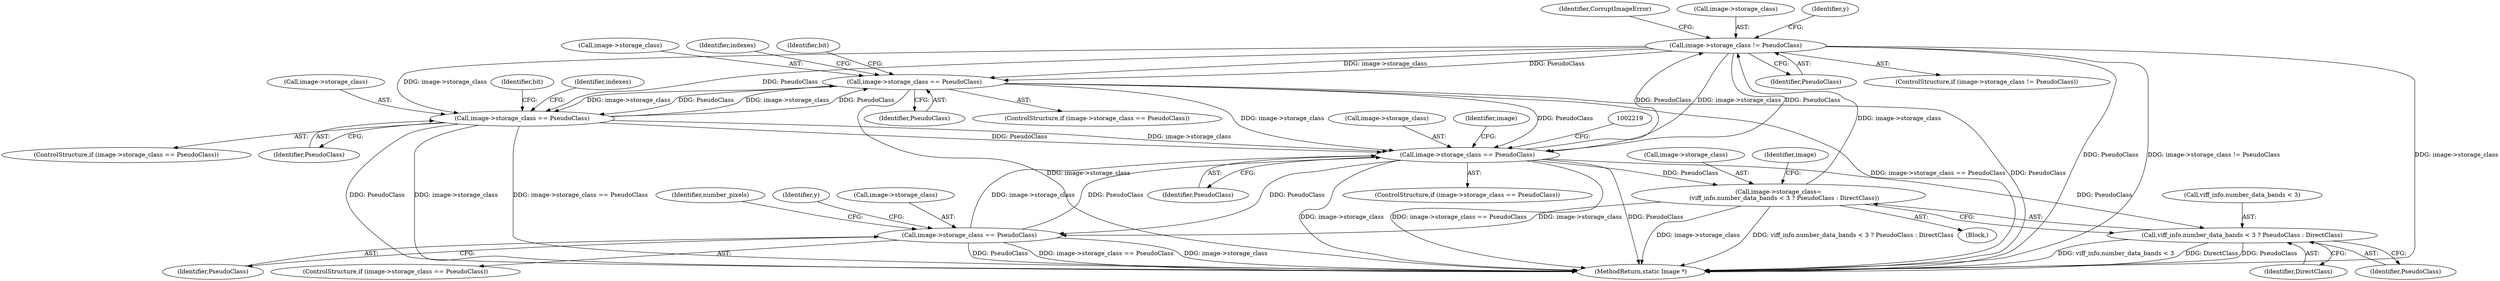 digraph "0_ImageMagick_ca0c886abd6d3ef335eb74150cd23b89ebd17135@pointer" {
"1001680" [label="(Call,image->storage_class != PseudoClass)"];
"1001140" [label="(Call,image->storage_class=\n      (viff_info.number_data_bands < 3 ? PseudoClass : DirectClass))"];
"1002213" [label="(Call,image->storage_class == PseudoClass)"];
"1001789" [label="(Call,image->storage_class == PseudoClass)"];
"1001680" [label="(Call,image->storage_class != PseudoClass)"];
"1001866" [label="(Call,image->storage_class == PseudoClass)"];
"1001914" [label="(Call,image->storage_class == PseudoClass)"];
"1001144" [label="(Call,viff_info.number_data_bands < 3 ? PseudoClass : DirectClass)"];
"1001680" [label="(Call,image->storage_class != PseudoClass)"];
"1001686" [label="(Identifier,CorruptImageError)"];
"1002217" [label="(Identifier,PseudoClass)"];
"1001914" [label="(Call,image->storage_class == PseudoClass)"];
"1001870" [label="(Identifier,PseudoClass)"];
"1001140" [label="(Call,image->storage_class=\n      (viff_info.number_data_bands < 3 ? PseudoClass : DirectClass))"];
"1001793" [label="(Identifier,PseudoClass)"];
"1001873" [label="(Identifier,indexes)"];
"1002010" [label="(Identifier,number_pixels)"];
"1002213" [label="(Call,image->storage_class == PseudoClass)"];
"1001144" [label="(Call,viff_info.number_data_bands < 3 ? PseudoClass : DirectClass)"];
"1001681" [label="(Call,image->storage_class)"];
"1002214" [label="(Call,image->storage_class)"];
"1002330" [label="(MethodReturn,static Image *)"];
"1002212" [label="(ControlStructure,if (image->storage_class == PseudoClass))"];
"1001690" [label="(Identifier,y)"];
"1001141" [label="(Call,image->storage_class)"];
"1001866" [label="(Call,image->storage_class == PseudoClass)"];
"1001921" [label="(Identifier,y)"];
"1001867" [label="(Call,image->storage_class)"];
"1001684" [label="(Identifier,PseudoClass)"];
"1001154" [label="(Identifier,image)"];
"1001679" [label="(ControlStructure,if (image->storage_class != PseudoClass))"];
"1001789" [label="(Call,image->storage_class == PseudoClass)"];
"1001918" [label="(Identifier,PseudoClass)"];
"1001865" [label="(ControlStructure,if (image->storage_class == PseudoClass))"];
"1001788" [label="(ControlStructure,if (image->storage_class == PseudoClass))"];
"1001913" [label="(ControlStructure,if (image->storage_class == PseudoClass))"];
"1001151" [label="(Identifier,DirectClass)"];
"1001796" [label="(Identifier,indexes)"];
"1001915" [label="(Call,image->storage_class)"];
"1000215" [label="(Block,)"];
"1001150" [label="(Identifier,PseudoClass)"];
"1001826" [label="(Identifier,bit)"];
"1001749" [label="(Identifier,bit)"];
"1001790" [label="(Call,image->storage_class)"];
"1001145" [label="(Call,viff_info.number_data_bands < 3)"];
"1002225" [label="(Identifier,image)"];
"1001680" -> "1001679"  [label="AST: "];
"1001680" -> "1001684"  [label="CFG: "];
"1001681" -> "1001680"  [label="AST: "];
"1001684" -> "1001680"  [label="AST: "];
"1001686" -> "1001680"  [label="CFG: "];
"1001690" -> "1001680"  [label="CFG: "];
"1001680" -> "1002330"  [label="DDG: PseudoClass"];
"1001680" -> "1002330"  [label="DDG: image->storage_class != PseudoClass"];
"1001680" -> "1002330"  [label="DDG: image->storage_class"];
"1001140" -> "1001680"  [label="DDG: image->storage_class"];
"1002213" -> "1001680"  [label="DDG: PseudoClass"];
"1001680" -> "1001789"  [label="DDG: image->storage_class"];
"1001680" -> "1001789"  [label="DDG: PseudoClass"];
"1001680" -> "1001866"  [label="DDG: image->storage_class"];
"1001680" -> "1001866"  [label="DDG: PseudoClass"];
"1001680" -> "1002213"  [label="DDG: image->storage_class"];
"1001680" -> "1002213"  [label="DDG: PseudoClass"];
"1001140" -> "1000215"  [label="AST: "];
"1001140" -> "1001144"  [label="CFG: "];
"1001141" -> "1001140"  [label="AST: "];
"1001144" -> "1001140"  [label="AST: "];
"1001154" -> "1001140"  [label="CFG: "];
"1001140" -> "1002330"  [label="DDG: image->storage_class"];
"1001140" -> "1002330"  [label="DDG: viff_info.number_data_bands < 3 ? PseudoClass : DirectClass"];
"1002213" -> "1001140"  [label="DDG: PseudoClass"];
"1001140" -> "1001914"  [label="DDG: image->storage_class"];
"1002213" -> "1002212"  [label="AST: "];
"1002213" -> "1002217"  [label="CFG: "];
"1002214" -> "1002213"  [label="AST: "];
"1002217" -> "1002213"  [label="AST: "];
"1002219" -> "1002213"  [label="CFG: "];
"1002225" -> "1002213"  [label="CFG: "];
"1002213" -> "1002330"  [label="DDG: PseudoClass"];
"1002213" -> "1002330"  [label="DDG: image->storage_class"];
"1002213" -> "1002330"  [label="DDG: image->storage_class == PseudoClass"];
"1002213" -> "1001144"  [label="DDG: PseudoClass"];
"1002213" -> "1001914"  [label="DDG: PseudoClass"];
"1001789" -> "1002213"  [label="DDG: image->storage_class"];
"1001789" -> "1002213"  [label="DDG: PseudoClass"];
"1001866" -> "1002213"  [label="DDG: image->storage_class"];
"1001866" -> "1002213"  [label="DDG: PseudoClass"];
"1001914" -> "1002213"  [label="DDG: image->storage_class"];
"1001914" -> "1002213"  [label="DDG: PseudoClass"];
"1001789" -> "1001788"  [label="AST: "];
"1001789" -> "1001793"  [label="CFG: "];
"1001790" -> "1001789"  [label="AST: "];
"1001793" -> "1001789"  [label="AST: "];
"1001796" -> "1001789"  [label="CFG: "];
"1001749" -> "1001789"  [label="CFG: "];
"1001789" -> "1002330"  [label="DDG: image->storage_class"];
"1001789" -> "1002330"  [label="DDG: image->storage_class == PseudoClass"];
"1001789" -> "1002330"  [label="DDG: PseudoClass"];
"1001866" -> "1001789"  [label="DDG: image->storage_class"];
"1001866" -> "1001789"  [label="DDG: PseudoClass"];
"1001789" -> "1001866"  [label="DDG: image->storage_class"];
"1001789" -> "1001866"  [label="DDG: PseudoClass"];
"1001866" -> "1001865"  [label="AST: "];
"1001866" -> "1001870"  [label="CFG: "];
"1001867" -> "1001866"  [label="AST: "];
"1001870" -> "1001866"  [label="AST: "];
"1001873" -> "1001866"  [label="CFG: "];
"1001826" -> "1001866"  [label="CFG: "];
"1001866" -> "1002330"  [label="DDG: PseudoClass"];
"1001866" -> "1002330"  [label="DDG: image->storage_class"];
"1001866" -> "1002330"  [label="DDG: image->storage_class == PseudoClass"];
"1001914" -> "1001913"  [label="AST: "];
"1001914" -> "1001918"  [label="CFG: "];
"1001915" -> "1001914"  [label="AST: "];
"1001918" -> "1001914"  [label="AST: "];
"1001921" -> "1001914"  [label="CFG: "];
"1002010" -> "1001914"  [label="CFG: "];
"1001914" -> "1002330"  [label="DDG: PseudoClass"];
"1001914" -> "1002330"  [label="DDG: image->storage_class == PseudoClass"];
"1001914" -> "1002330"  [label="DDG: image->storage_class"];
"1001144" -> "1001150"  [label="CFG: "];
"1001144" -> "1001151"  [label="CFG: "];
"1001145" -> "1001144"  [label="AST: "];
"1001150" -> "1001144"  [label="AST: "];
"1001151" -> "1001144"  [label="AST: "];
"1001144" -> "1002330"  [label="DDG: DirectClass"];
"1001144" -> "1002330"  [label="DDG: PseudoClass"];
"1001144" -> "1002330"  [label="DDG: viff_info.number_data_bands < 3"];
}
